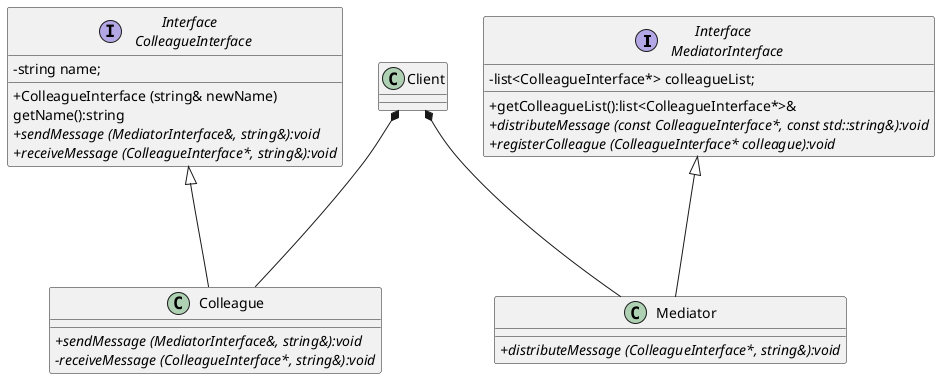 @startuml
skinparam classAttributeIconSize 0

interface "Interface \n MediatorInterface" as MediatorInterface{
   -list<ColleagueInterface*> colleagueList;
   + getColleagueList():list<ColleagueInterface*>&
   +{abstract}distributeMessage (const ColleagueInterface*, const std::string&):void
   +{abstract}registerColleague (ColleagueInterface* colleague):void 
}


interface "Interface \n ColleagueInterface" as ColleagueInterface{
     -string name;
     +ColleagueInterface (string& newName)
     getName():string
     +{abstract} sendMessage (MediatorInterface&, string&):void
     +{abstract} receiveMessage (ColleagueInterface*, string&):void
}




class Colleague {
   +{abstract} sendMessage (MediatorInterface&, string&):void
   -{abstract} receiveMessage (ColleagueInterface*, string&):void
}


class Mediator{
    +{abstract}distributeMessage (ColleagueInterface*, string&):void 
}

Colleague -up--|> ColleagueInterface
Mediator  -up--|> MediatorInterface

class Client

Colleague -up--* Client
Mediator -up--* Client
@enduml
